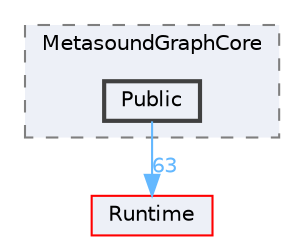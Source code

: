 digraph "Public"
{
 // INTERACTIVE_SVG=YES
 // LATEX_PDF_SIZE
  bgcolor="transparent";
  edge [fontname=Helvetica,fontsize=10,labelfontname=Helvetica,labelfontsize=10];
  node [fontname=Helvetica,fontsize=10,shape=box,height=0.2,width=0.4];
  compound=true
  subgraph clusterdir_bf730193d136adee8eaddd1c62c967df {
    graph [ bgcolor="#edf0f7", pencolor="grey50", label="MetasoundGraphCore", fontname=Helvetica,fontsize=10 style="filled,dashed", URL="dir_bf730193d136adee8eaddd1c62c967df.html",tooltip=""]
  dir_86afb13b50f8f96aad27f22c74efb763 [label="Public", fillcolor="#edf0f7", color="grey25", style="filled,bold", URL="dir_86afb13b50f8f96aad27f22c74efb763.html",tooltip=""];
  }
  dir_7536b172fbd480bfd146a1b1acd6856b [label="Runtime", fillcolor="#edf0f7", color="red", style="filled", URL="dir_7536b172fbd480bfd146a1b1acd6856b.html",tooltip=""];
  dir_86afb13b50f8f96aad27f22c74efb763->dir_7536b172fbd480bfd146a1b1acd6856b [headlabel="63", labeldistance=1.5 headhref="dir_000879_000984.html" href="dir_000879_000984.html" color="steelblue1" fontcolor="steelblue1"];
}
